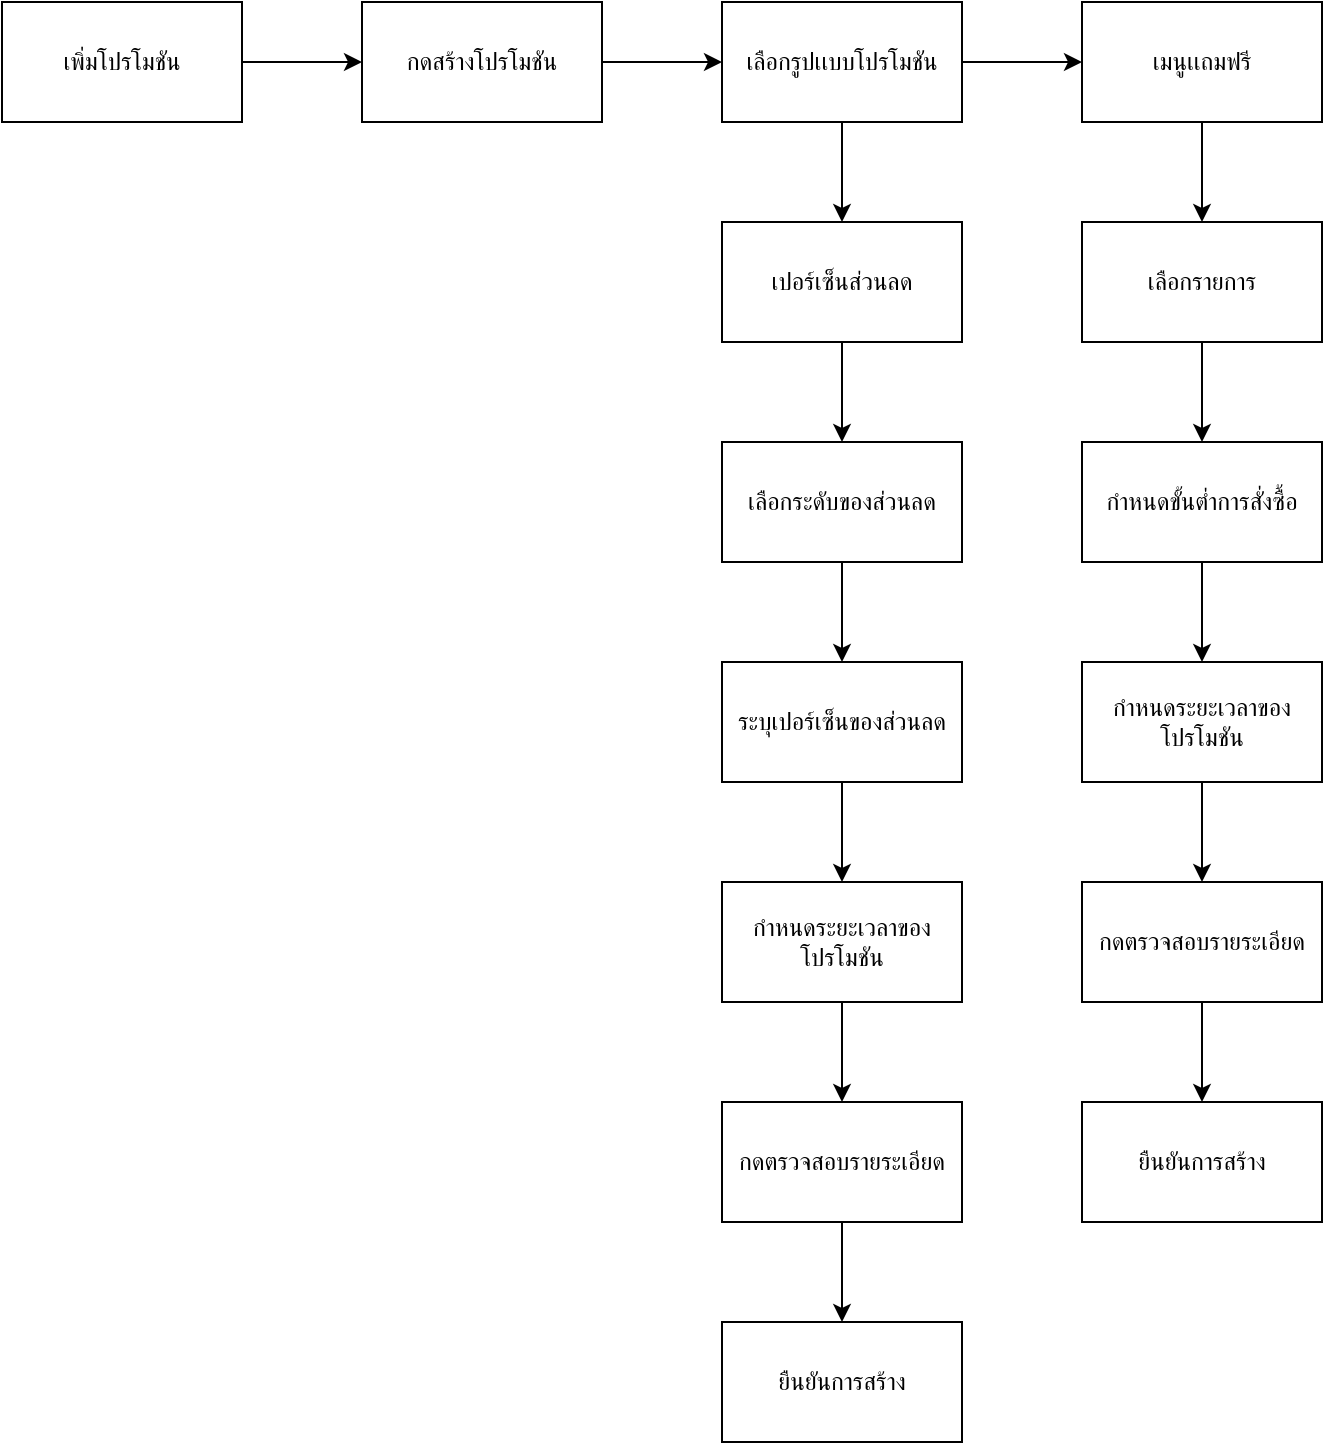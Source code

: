 <mxfile version="20.1.1" type="device"><diagram id="_CquudS-ZVS_n37Sb2gq" name="Page-1"><mxGraphModel dx="868" dy="482" grid="1" gridSize="10" guides="1" tooltips="1" connect="1" arrows="1" fold="1" page="1" pageScale="1" pageWidth="827" pageHeight="1169" math="0" shadow="0"><root><mxCell id="0"/><mxCell id="1" parent="0"/><mxCell id="JpUsO2WTMOfAJuiQN361-10" style="edgeStyle=orthogonalEdgeStyle;rounded=0;orthogonalLoop=1;jettySize=auto;html=1;exitX=1;exitY=0.5;exitDx=0;exitDy=0;entryX=0;entryY=0.5;entryDx=0;entryDy=0;" edge="1" parent="1" source="JpUsO2WTMOfAJuiQN361-1" target="JpUsO2WTMOfAJuiQN361-2"><mxGeometry relative="1" as="geometry"/></mxCell><mxCell id="JpUsO2WTMOfAJuiQN361-1" value="เพิ่มโปรโมชัน" style="rounded=0;whiteSpace=wrap;html=1;" vertex="1" parent="1"><mxGeometry x="30" y="240" width="120" height="60" as="geometry"/></mxCell><mxCell id="JpUsO2WTMOfAJuiQN361-11" style="edgeStyle=orthogonalEdgeStyle;rounded=0;orthogonalLoop=1;jettySize=auto;html=1;exitX=1;exitY=0.5;exitDx=0;exitDy=0;entryX=0;entryY=0.5;entryDx=0;entryDy=0;" edge="1" parent="1" source="JpUsO2WTMOfAJuiQN361-2" target="JpUsO2WTMOfAJuiQN361-3"><mxGeometry relative="1" as="geometry"/></mxCell><mxCell id="JpUsO2WTMOfAJuiQN361-2" value="กดสร้างโปรโมชัน" style="rounded=0;whiteSpace=wrap;html=1;" vertex="1" parent="1"><mxGeometry x="210" y="240" width="120" height="60" as="geometry"/></mxCell><mxCell id="JpUsO2WTMOfAJuiQN361-5" style="edgeStyle=orthogonalEdgeStyle;rounded=0;orthogonalLoop=1;jettySize=auto;html=1;exitX=0.5;exitY=1;exitDx=0;exitDy=0;entryX=0.5;entryY=0;entryDx=0;entryDy=0;" edge="1" parent="1" source="JpUsO2WTMOfAJuiQN361-3" target="JpUsO2WTMOfAJuiQN361-4"><mxGeometry relative="1" as="geometry"/></mxCell><mxCell id="JpUsO2WTMOfAJuiQN361-20" style="edgeStyle=orthogonalEdgeStyle;rounded=0;orthogonalLoop=1;jettySize=auto;html=1;exitX=1;exitY=0.5;exitDx=0;exitDy=0;entryX=0;entryY=0.5;entryDx=0;entryDy=0;" edge="1" parent="1" source="JpUsO2WTMOfAJuiQN361-3" target="JpUsO2WTMOfAJuiQN361-18"><mxGeometry relative="1" as="geometry"/></mxCell><mxCell id="JpUsO2WTMOfAJuiQN361-3" value="เลือกรูปเเบบโปรโมชัน" style="rounded=0;whiteSpace=wrap;html=1;" vertex="1" parent="1"><mxGeometry x="390" y="240" width="120" height="60" as="geometry"/></mxCell><mxCell id="JpUsO2WTMOfAJuiQN361-6" style="edgeStyle=orthogonalEdgeStyle;rounded=0;orthogonalLoop=1;jettySize=auto;html=1;exitX=0.5;exitY=1;exitDx=0;exitDy=0;" edge="1" parent="1" source="JpUsO2WTMOfAJuiQN361-4"><mxGeometry relative="1" as="geometry"><mxPoint x="450" y="460" as="targetPoint"/></mxGeometry></mxCell><mxCell id="JpUsO2WTMOfAJuiQN361-4" value="เปอร์เซ็นส่วนลด" style="rounded=0;whiteSpace=wrap;html=1;" vertex="1" parent="1"><mxGeometry x="390" y="350" width="120" height="60" as="geometry"/></mxCell><mxCell id="JpUsO2WTMOfAJuiQN361-9" style="edgeStyle=orthogonalEdgeStyle;rounded=0;orthogonalLoop=1;jettySize=auto;html=1;exitX=0.5;exitY=1;exitDx=0;exitDy=0;entryX=0.5;entryY=0;entryDx=0;entryDy=0;" edge="1" parent="1" source="JpUsO2WTMOfAJuiQN361-7" target="JpUsO2WTMOfAJuiQN361-8"><mxGeometry relative="1" as="geometry"/></mxCell><mxCell id="JpUsO2WTMOfAJuiQN361-7" value="เลือกระดับของส่วนลด" style="rounded=0;whiteSpace=wrap;html=1;" vertex="1" parent="1"><mxGeometry x="390" y="460" width="120" height="60" as="geometry"/></mxCell><mxCell id="JpUsO2WTMOfAJuiQN361-13" style="edgeStyle=orthogonalEdgeStyle;rounded=0;orthogonalLoop=1;jettySize=auto;html=1;exitX=0.5;exitY=1;exitDx=0;exitDy=0;entryX=0.5;entryY=0;entryDx=0;entryDy=0;" edge="1" parent="1" source="JpUsO2WTMOfAJuiQN361-8" target="JpUsO2WTMOfAJuiQN361-12"><mxGeometry relative="1" as="geometry"/></mxCell><mxCell id="JpUsO2WTMOfAJuiQN361-8" value="ระบุเปอร์เซ็นของส่วนลด" style="rounded=0;whiteSpace=wrap;html=1;" vertex="1" parent="1"><mxGeometry x="390" y="570" width="120" height="60" as="geometry"/></mxCell><mxCell id="JpUsO2WTMOfAJuiQN361-15" style="edgeStyle=orthogonalEdgeStyle;rounded=0;orthogonalLoop=1;jettySize=auto;html=1;exitX=0.5;exitY=1;exitDx=0;exitDy=0;entryX=0.5;entryY=0;entryDx=0;entryDy=0;" edge="1" parent="1" source="JpUsO2WTMOfAJuiQN361-12" target="JpUsO2WTMOfAJuiQN361-14"><mxGeometry relative="1" as="geometry"/></mxCell><mxCell id="JpUsO2WTMOfAJuiQN361-12" value="กำหนดระยะเวลาของโปรโมชัน" style="rounded=0;whiteSpace=wrap;html=1;" vertex="1" parent="1"><mxGeometry x="390" y="680" width="120" height="60" as="geometry"/></mxCell><mxCell id="JpUsO2WTMOfAJuiQN361-17" style="edgeStyle=orthogonalEdgeStyle;rounded=0;orthogonalLoop=1;jettySize=auto;html=1;exitX=0.5;exitY=1;exitDx=0;exitDy=0;entryX=0.5;entryY=0;entryDx=0;entryDy=0;" edge="1" parent="1" source="JpUsO2WTMOfAJuiQN361-14" target="JpUsO2WTMOfAJuiQN361-16"><mxGeometry relative="1" as="geometry"/></mxCell><mxCell id="JpUsO2WTMOfAJuiQN361-14" value="กดตรวจสอบรายระเอียด" style="rounded=0;whiteSpace=wrap;html=1;" vertex="1" parent="1"><mxGeometry x="390" y="790" width="120" height="60" as="geometry"/></mxCell><mxCell id="JpUsO2WTMOfAJuiQN361-16" value="ยืนยันการสร้าง" style="rounded=0;whiteSpace=wrap;html=1;" vertex="1" parent="1"><mxGeometry x="390" y="900" width="120" height="60" as="geometry"/></mxCell><mxCell id="JpUsO2WTMOfAJuiQN361-22" style="edgeStyle=orthogonalEdgeStyle;rounded=0;orthogonalLoop=1;jettySize=auto;html=1;exitX=0.5;exitY=1;exitDx=0;exitDy=0;entryX=0.5;entryY=0;entryDx=0;entryDy=0;" edge="1" parent="1" source="JpUsO2WTMOfAJuiQN361-18" target="JpUsO2WTMOfAJuiQN361-21"><mxGeometry relative="1" as="geometry"/></mxCell><mxCell id="JpUsO2WTMOfAJuiQN361-18" value="เมนูเเถมฟรี" style="rounded=0;whiteSpace=wrap;html=1;" vertex="1" parent="1"><mxGeometry x="570" y="240" width="120" height="60" as="geometry"/></mxCell><mxCell id="JpUsO2WTMOfAJuiQN361-24" style="edgeStyle=orthogonalEdgeStyle;rounded=0;orthogonalLoop=1;jettySize=auto;html=1;exitX=0.5;exitY=1;exitDx=0;exitDy=0;entryX=0.5;entryY=0;entryDx=0;entryDy=0;" edge="1" parent="1" source="JpUsO2WTMOfAJuiQN361-21" target="JpUsO2WTMOfAJuiQN361-23"><mxGeometry relative="1" as="geometry"/></mxCell><mxCell id="JpUsO2WTMOfAJuiQN361-21" value="เลือกรายการ" style="rounded=0;whiteSpace=wrap;html=1;" vertex="1" parent="1"><mxGeometry x="570" y="350" width="120" height="60" as="geometry"/></mxCell><mxCell id="JpUsO2WTMOfAJuiQN361-28" style="edgeStyle=orthogonalEdgeStyle;rounded=0;orthogonalLoop=1;jettySize=auto;html=1;exitX=0.5;exitY=1;exitDx=0;exitDy=0;entryX=0.5;entryY=0;entryDx=0;entryDy=0;" edge="1" parent="1" source="JpUsO2WTMOfAJuiQN361-23" target="JpUsO2WTMOfAJuiQN361-25"><mxGeometry relative="1" as="geometry"/></mxCell><mxCell id="JpUsO2WTMOfAJuiQN361-23" value="กำหนดขั้นต่ำการสั่งซื้อ" style="rounded=0;whiteSpace=wrap;html=1;" vertex="1" parent="1"><mxGeometry x="570" y="460" width="120" height="60" as="geometry"/></mxCell><mxCell id="JpUsO2WTMOfAJuiQN361-29" style="edgeStyle=orthogonalEdgeStyle;rounded=0;orthogonalLoop=1;jettySize=auto;html=1;exitX=0.5;exitY=1;exitDx=0;exitDy=0;entryX=0.5;entryY=0;entryDx=0;entryDy=0;" edge="1" parent="1" source="JpUsO2WTMOfAJuiQN361-25" target="JpUsO2WTMOfAJuiQN361-26"><mxGeometry relative="1" as="geometry"/></mxCell><mxCell id="JpUsO2WTMOfAJuiQN361-25" value="กำหนดระยะเวลาของโปรโมชัน" style="rounded=0;whiteSpace=wrap;html=1;" vertex="1" parent="1"><mxGeometry x="570" y="570" width="120" height="60" as="geometry"/></mxCell><mxCell id="JpUsO2WTMOfAJuiQN361-30" style="edgeStyle=orthogonalEdgeStyle;rounded=0;orthogonalLoop=1;jettySize=auto;html=1;exitX=0.5;exitY=1;exitDx=0;exitDy=0;entryX=0.5;entryY=0;entryDx=0;entryDy=0;" edge="1" parent="1" source="JpUsO2WTMOfAJuiQN361-26" target="JpUsO2WTMOfAJuiQN361-27"><mxGeometry relative="1" as="geometry"/></mxCell><mxCell id="JpUsO2WTMOfAJuiQN361-26" value="กดตรวจสอบรายระเอียด" style="rounded=0;whiteSpace=wrap;html=1;" vertex="1" parent="1"><mxGeometry x="570" y="680" width="120" height="60" as="geometry"/></mxCell><mxCell id="JpUsO2WTMOfAJuiQN361-27" value="ยืนยันการสร้าง" style="rounded=0;whiteSpace=wrap;html=1;" vertex="1" parent="1"><mxGeometry x="570" y="790" width="120" height="60" as="geometry"/></mxCell></root></mxGraphModel></diagram></mxfile>